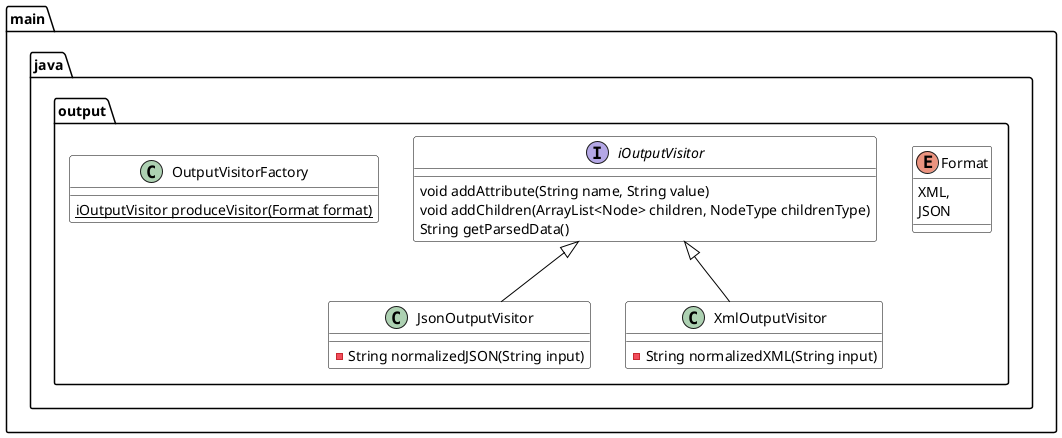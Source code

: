 @startuml

skinparam class {
    ArrowColor black
    BorderColor black
    BackgroundColor white
    NoteBorderColor black
}

package main.java.output {
    enum Format {
        XML,
        JSON
    }

    interface iOutputVisitor{
        void addAttribute(String name, String value)
        void addChildren(ArrayList<Node> children, NodeType childrenType)
        String getParsedData()
    }

    class JsonOutputVisitor {
        -String normalizedJSON(String input)
    }

    class OutputVisitorFactory {
        {static} iOutputVisitor produceVisitor(Format format)
    }

    class XmlOutputVisitor {
        -String normalizedXML(String input)
    }
}


iOutputVisitor <|-- JsonOutputVisitor
iOutputVisitor <|-- XmlOutputVisitor


@enduml
